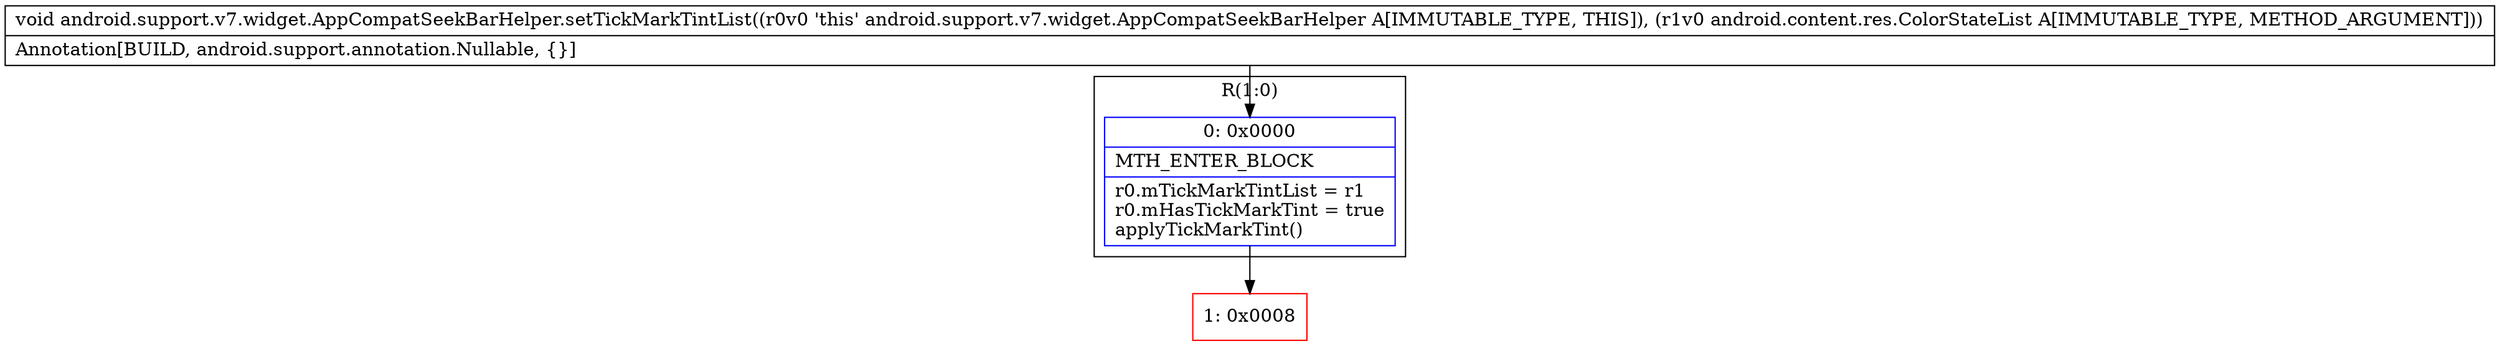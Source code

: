 digraph "CFG forandroid.support.v7.widget.AppCompatSeekBarHelper.setTickMarkTintList(Landroid\/content\/res\/ColorStateList;)V" {
subgraph cluster_Region_1671364969 {
label = "R(1:0)";
node [shape=record,color=blue];
Node_0 [shape=record,label="{0\:\ 0x0000|MTH_ENTER_BLOCK\l|r0.mTickMarkTintList = r1\lr0.mHasTickMarkTint = true\lapplyTickMarkTint()\l}"];
}
Node_1 [shape=record,color=red,label="{1\:\ 0x0008}"];
MethodNode[shape=record,label="{void android.support.v7.widget.AppCompatSeekBarHelper.setTickMarkTintList((r0v0 'this' android.support.v7.widget.AppCompatSeekBarHelper A[IMMUTABLE_TYPE, THIS]), (r1v0 android.content.res.ColorStateList A[IMMUTABLE_TYPE, METHOD_ARGUMENT]))  | Annotation[BUILD, android.support.annotation.Nullable, \{\}]\l}"];
MethodNode -> Node_0;
Node_0 -> Node_1;
}

